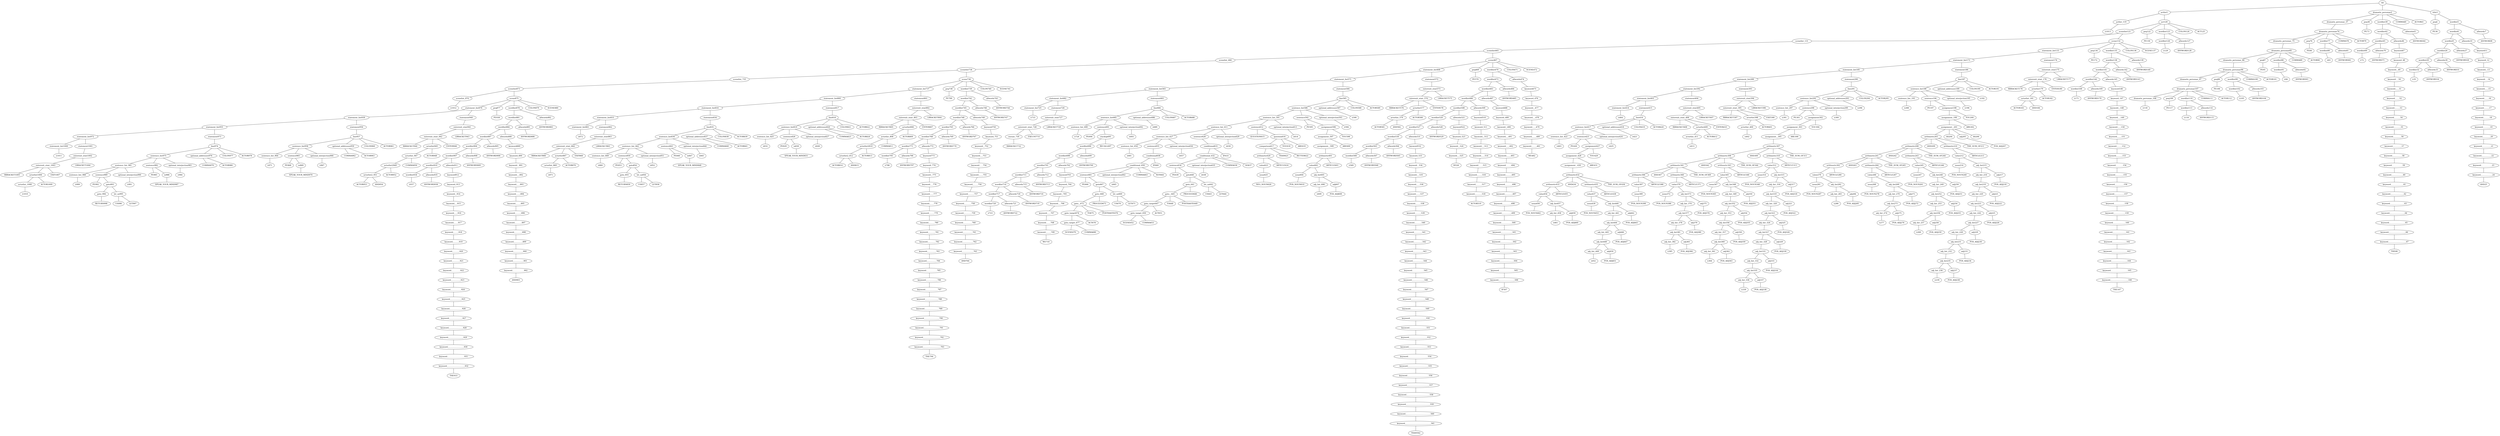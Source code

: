 strict graph {
	S0 -- actlist1
	S0 -- dramatis_personae2
	S0 -- title3

	title3 -- peq4
	title3 -- wordlist5

	wordlist5 -- wordlist6
	wordlist5 -- allwords7

	allwords7 -- ANYWORD8


	wordlist6 -- wordlist9
	wordlist6 -- allwords10

	allwords10 -- keyword11

	keyword11 -- keyword_12

	keyword_12 -- keyword__13

	keyword__13 -- keyword___14

	keyword___14 -- keyword____15

	keyword____15 -- keyword_____16

	keyword_____16 -- keyword______17

	keyword______17 -- keyword_______18

	keyword_______18 -- keyword________19

	keyword________19 -- keyword_________20

	keyword_________20 -- keyword__________21

	keyword__________21 -- keyword___________22

	keyword___________22 -- keyword____________23

	keyword____________23 -- keyword_____________24

	keyword_____________24 -- AND25


	wordlist9 -- wordlist26
	wordlist9 -- allwords27

	allwords27 -- ANYWORD28


	wordlist26 -- wordlist29
	wordlist26 -- allwords30

	allwords30 -- ANYWORD31


	wordlist29 -- wordlist32
	wordlist29 -- allwords33

	allwords33 -- ANYWORD34


	wordlist32 -- λ35

	peq4 -- PE36


	dramatis_personae2 -- dramatis_personae_37
	dramatis_personae2 -- peq38
	dramatis_personae2 -- wordlist39
	dramatis_personae2 -- COMMA40
	dramatis_personae2 -- ACTOR41



	wordlist39 -- wordlist42
	wordlist39 -- allwords43

	allwords43 -- ANYWORD44


	wordlist42 -- wordlist45
	wordlist42 -- allwords46

	allwords46 -- keyword47

	keyword47 -- keyword_48

	keyword_48 -- keyword__49

	keyword__49 -- keyword___50

	keyword___50 -- keyword____51

	keyword____51 -- keyword_____52

	keyword_____52 -- keyword______53

	keyword______53 -- keyword_______54

	keyword_______54 -- keyword________55

	keyword________55 -- keyword_________56

	keyword_________56 -- keyword__________57

	keyword__________57 -- keyword___________58

	keyword___________58 -- keyword____________59

	keyword____________59 -- keyword_____________60

	keyword_____________60 -- keyword______________61

	keyword______________61 -- keyword_______________62

	keyword_______________62 -- keyword________________63

	keyword________________63 -- keyword_________________64

	keyword_________________64 -- keyword__________________65

	keyword__________________65 -- keyword___________________66

	keyword___________________66 -- keyword____________________67

	keyword____________________67 -- THE68


	wordlist45 -- wordlist69
	wordlist45 -- allwords70

	allwords70 -- ANYWORD71


	wordlist69 -- λ72

	peq38 -- PE73


	dramatis_personae_37 -- dramatis_personae74

	dramatis_personae74 -- dramatis_personae_75
	dramatis_personae74 -- peq76
	dramatis_personae74 -- wordlist77
	dramatis_personae74 -- COMMA78
	dramatis_personae74 -- ACTOR79



	wordlist77 -- wordlist80
	wordlist77 -- allwords81

	allwords81 -- ANYWORD82


	wordlist80 -- λ83

	peq76 -- PE84


	dramatis_personae_75 -- dramatis_personae85

	dramatis_personae85 -- dramatis_personae_86
	dramatis_personae85 -- peq87
	dramatis_personae85 -- wordlist88
	dramatis_personae85 -- COMMA89
	dramatis_personae85 -- ACTOR90



	wordlist88 -- wordlist91
	wordlist88 -- allwords92

	allwords92 -- ANYWORD93


	wordlist91 -- λ94

	peq87 -- PE95


	dramatis_personae_86 -- dramatis_personae96

	dramatis_personae96 -- dramatis_personae_97
	dramatis_personae96 -- peq98
	dramatis_personae96 -- wordlist99
	dramatis_personae96 -- COMMA100
	dramatis_personae96 -- ACTOR101



	wordlist99 -- wordlist102
	wordlist99 -- allwords103

	allwords103 -- ANYWORD104


	wordlist102 -- λ105

	peq98 -- PE106


	dramatis_personae_97 -- dramatis_personae107

	dramatis_personae107 -- dramatis_personae_108
	dramatis_personae107 -- peq109
	dramatis_personae107 -- wordlist110
	dramatis_personae107 -- COMMA111
	dramatis_personae107 -- ACTOR112



	wordlist110 -- wordlist113
	wordlist110 -- allwords114

	allwords114 -- ANYWORD115


	wordlist113 -- λ116

	peq109 -- PE117


	dramatis_personae_108 -- λ118

	actlist1 -- actlist_119
	actlist1 -- act120

	act120 -- scenelist121
	act120 -- peq122
	act120 -- wordlist123
	act120 -- COLON124
	act120 -- ACT125



	wordlist123 -- wordlist126
	wordlist123 -- allwords127

	allwords127 -- ANYWORD128


	wordlist126 -- λ129

	peq122 -- PE130


	scenelist121 -- scenelist_131
	scenelist121 -- scene132

	scene132 -- statement_list133
	scene132 -- peq134
	scene132 -- wordlist135
	scene132 -- COLON136
	scene132 -- SCENE137



	wordlist135 -- wordlist138
	wordlist135 -- allwords139

	allwords139 -- ANYWORD140


	wordlist138 -- wordlist141
	wordlist138 -- allwords142

	allwords142 -- ANYWORD143


	wordlist141 -- wordlist144
	wordlist141 -- allwords145

	allwords145 -- keyword146

	keyword146 -- keyword_147

	keyword_147 -- keyword__148

	keyword__148 -- keyword___149

	keyword___149 -- keyword____150

	keyword____150 -- keyword_____151

	keyword_____151 -- keyword______152

	keyword______152 -- keyword_______153

	keyword_______153 -- keyword________154

	keyword________154 -- keyword_________155

	keyword_________155 -- keyword__________156

	keyword__________156 -- keyword___________157

	keyword___________157 -- keyword____________158

	keyword____________158 -- keyword_____________159

	keyword_____________159 -- keyword______________160

	keyword______________160 -- keyword_______________161

	keyword_______________161 -- keyword________________162

	keyword________________162 -- keyword_________________163

	keyword_________________163 -- keyword__________________164

	keyword__________________164 -- keyword___________________165

	keyword___________________165 -- keyword____________________166

	keyword____________________166 -- THE167


	wordlist144 -- wordlist168
	wordlist144 -- allwords169

	allwords169 -- ANYWORD170


	wordlist168 -- λ171

	peq134 -- PE172


	statement_list133 -- statement_list173
	statement_list133 -- statement174

	statement174 -- enterexit_stmt175

	enterexit_stmt175 -- enterexit_stmt_176
	enterexit_stmt175 -- LBRACKET177


	enterexit_stmt_176 -- RBRACKET178
	enterexit_stmt_176 -- actorlist179
	enterexit_stmt_176 -- ENTER180


	actorlist179 -- actorlist_181
	actorlist179 -- ACTOR182


	actorlist_181 -- ACTOR183
	actorlist_181 -- AND184




	statement_list173 -- statement_list185
	statement_list173 -- statement186

	statement186 -- line187

	line187 -- sentence_list188
	line187 -- optional_addressee189
	line187 -- COLON190
	line187 -- ACTOR191



	optional_addressee189 -- λ192

	sentence_list188 -- sentence_list_193
	sentence_list188 -- sentence194
	sentence_list188 -- optional_interjection195

	optional_interjection195 -- λ196

	sentence194 -- PE197
	sentence194 -- assignment198

	assignment198 -- assignment_199
	assignment198 -- YOU200


	assignment_199 -- assignment__201
	assignment_199 -- ARE202


	assignment__201 -- arithmetic203
	assignment__201 -- AS204
	assignment__201 -- adj205
	assignment__201 -- AS206


	adj205 -- POS_ADJ207



	arithmetic203 -- arithmetic208
	arithmetic203 -- AND209
	arithmetic203 -- arithmetic210
	arithmetic203 -- THE_SUM_OF211


	arithmetic210 -- value212
	arithmetic210 -- ARTICLE213


	value212 -- noun214
	value212 -- adj_list215

	adj_list215 -- adj_list_216
	adj_list215 -- adj217

	adj217 -- POS_ADJ218


	adj_list_216 -- adj_list219

	adj_list219 -- adj_list_220
	adj_list219 -- adj221

	adj221 -- POS_ADJ222


	adj_list_220 -- adj_list223

	adj_list223 -- adj_list_224
	adj_list223 -- adj225

	adj225 -- POS_ADJ226


	adj_list_224 -- adj_list227

	adj_list227 -- adj_list_228
	adj_list227 -- adj229

	adj229 -- POS_ADJ230


	adj_list_228 -- adj_list231

	adj_list231 -- adj_list_232
	adj_list231 -- adj233

	adj233 -- POS_ADJ234


	adj_list_232 -- adj_list235

	adj_list235 -- adj_list_236
	adj_list235 -- adj237

	adj237 -- POS_ADJ238


	adj_list_236 -- λ239

	noun214 -- POS_NOUN240



	arithmetic208 -- arithmetic241
	arithmetic208 -- AND242
	arithmetic208 -- arithmetic243
	arithmetic208 -- THE_SUM_OF244


	arithmetic243 -- value245
	arithmetic243 -- ARTICLE246


	value245 -- noun247
	value245 -- adj_list248

	adj_list248 -- adj_list_249
	adj_list248 -- adj250

	adj250 -- POS_ADJ251


	adj_list_249 -- adj_list252

	adj_list252 -- adj_list_253
	adj_list252 -- adj254

	adj254 -- POS_ADJ255


	adj_list_253 -- adj_list256

	adj_list256 -- adj_list_257
	adj_list256 -- adj258

	adj258 -- POS_ADJ259


	adj_list_257 -- λ260

	noun247 -- POS_NOUN261



	arithmetic241 -- arithmetic262
	arithmetic241 -- AND263
	arithmetic241 -- arithmetic264
	arithmetic241 -- THE_SUM_OF265


	arithmetic264 -- value266
	arithmetic264 -- ARTICLE267


	value266 -- noun268
	value266 -- adj_list269

	adj_list269 -- adj_list_270
	adj_list269 -- adj271

	adj271 -- POS_ADJ272


	adj_list_270 -- adj_list273

	adj_list273 -- adj_list_274
	adj_list273 -- adj275

	adj275 -- POS_ADJ276


	adj_list_274 -- λ277

	noun268 -- POS_NOUN278



	arithmetic262 -- value279
	arithmetic262 -- ARTICLE280


	value279 -- noun281
	value279 -- adj_list282

	adj_list282 -- adj_list_283
	adj_list282 -- adj284

	adj284 -- POS_ADJ285


	adj_list_283 -- λ286

	noun281 -- POS_NOUN287



	sentence_list_193 -- λ288

	statement_list185 -- statement_list289
	statement_list185 -- statement290

	statement290 -- line291

	line291 -- sentence_list292
	line291 -- optional_addressee293
	line291 -- COLON294
	line291 -- ACTOR295



	optional_addressee293 -- λ296

	sentence_list292 -- sentence_list_297
	sentence_list292 -- sentence298
	sentence_list292 -- optional_interjection299

	optional_interjection299 -- λ300

	sentence298 -- PE301
	sentence298 -- assignment302

	assignment302 -- assignment_303
	assignment302 -- YOU304


	assignment_303 -- assignment__305
	assignment_303 -- ARE306


	assignment__305 -- arithmetic307

	arithmetic307 -- arithmetic308
	arithmetic307 -- AND309
	arithmetic307 -- arithmetic310
	arithmetic307 -- THE_SUM_OF311


	arithmetic310 -- value312
	arithmetic310 -- ARTICLE313


	value312 -- noun314
	value312 -- adj_list315

	adj_list315 -- adj_list_316
	adj_list315 -- adj317

	adj317 -- POS_ADJ318


	adj_list_316 -- adj_list319

	adj_list319 -- adj_list_320
	adj_list319 -- adj321

	adj321 -- POS_ADJ322


	adj_list_320 -- adj_list323

	adj_list323 -- adj_list_324
	adj_list323 -- adj325

	adj325 -- POS_ADJ326


	adj_list_324 -- adj_list327

	adj_list327 -- adj_list_328
	adj_list327 -- adj329

	adj329 -- POS_ADJ330


	adj_list_328 -- adj_list331

	adj_list331 -- adj_list_332
	adj_list331 -- adj333

	adj333 -- POS_ADJ334


	adj_list_332 -- adj_list335

	adj_list335 -- adj_list_336
	adj_list335 -- adj337

	adj337 -- POS_ADJ338


	adj_list_336 -- λ339

	noun314 -- POS_NOUN340



	arithmetic308 -- arithmetic341
	arithmetic308 -- AND342
	arithmetic308 -- arithmetic343
	arithmetic308 -- THE_SUM_OF344


	arithmetic343 -- value345
	arithmetic343 -- ARTICLE346


	value345 -- noun347
	value345 -- adj_list348

	adj_list348 -- adj_list_349
	adj_list348 -- adj350

	adj350 -- POS_ADJ351


	adj_list_349 -- adj_list352

	adj_list352 -- adj_list_353
	adj_list352 -- adj354

	adj354 -- POS_ADJ355


	adj_list_353 -- adj_list356

	adj_list356 -- adj_list_357
	adj_list356 -- adj358

	adj358 -- POS_ADJ359


	adj_list_357 -- adj_list360

	adj_list360 -- adj_list_361
	adj_list360 -- adj362

	adj362 -- POS_ADJ363


	adj_list_361 -- λ364

	noun347 -- POS_NOUN365



	arithmetic341 -- arithmetic366
	arithmetic341 -- AND367
	arithmetic341 -- arithmetic368
	arithmetic341 -- THE_SUM_OF369


	arithmetic368 -- value370
	arithmetic368 -- ARTICLE371


	value370 -- noun372
	value370 -- adj_list373

	adj_list373 -- adj_list_374
	adj_list373 -- adj375

	adj375 -- POS_ADJ376


	adj_list_374 -- adj_list377

	adj_list377 -- adj_list_378
	adj_list377 -- adj379

	adj379 -- POS_ADJ380


	adj_list_378 -- adj_list381

	adj_list381 -- adj_list_382
	adj_list381 -- adj383

	adj383 -- POS_ADJ384


	adj_list_382 -- λ385

	noun372 -- POS_NOUN386



	arithmetic366 -- value387
	arithmetic366 -- ARTICLE388


	value387 -- noun389

	noun389 -- POS_NOUN390



	sentence_list_297 -- λ391

	statement_list289 -- statement_list392
	statement_list289 -- statement393

	statement393 -- enterexit_stmt394

	enterexit_stmt394 -- enterexit_stmt_395
	enterexit_stmt394 -- LBRACKET396


	enterexit_stmt_395 -- RBRACKET397
	enterexit_stmt_395 -- actorlist398
	enterexit_stmt_395 -- EXIT399


	actorlist398 -- actorlist_400
	actorlist398 -- ACTOR401


	actorlist_400 -- λ402


	statement_list392 -- statement_list403
	statement_list392 -- statement404

	statement404 -- enterexit_stmt405

	enterexit_stmt405 -- enterexit_stmt_406
	enterexit_stmt405 -- LBRACKET407


	enterexit_stmt_406 -- RBRACKET408
	enterexit_stmt_406 -- actorlist409
	enterexit_stmt_406 -- ENTER410


	actorlist409 -- actorlist_411
	actorlist409 -- ACTOR412


	actorlist_411 -- λ413


	statement_list403 -- statement_list414
	statement_list403 -- statement415

	statement415 -- line416

	line416 -- sentence_list417
	line416 -- optional_addressee418
	line416 -- COLON419
	line416 -- ACTOR420



	optional_addressee418 -- λ421

	sentence_list417 -- sentence_list_422
	sentence_list417 -- sentence423
	sentence_list417 -- optional_interjection424

	optional_interjection424 -- λ425

	sentence423 -- PE426
	sentence423 -- assignment427

	assignment427 -- assignment_428
	assignment427 -- YOU429


	assignment_428 -- assignment__430
	assignment_428 -- ARE431


	assignment__430 -- arithmetic432

	arithmetic432 -- arithmetic433
	arithmetic432 -- AND434
	arithmetic432 -- arithmetic435
	arithmetic432 -- THE_SUM_OF436


	arithmetic435 -- value437
	arithmetic435 -- ARTICLE438


	value437 -- noun439
	value437 -- adj_list440

	adj_list440 -- adj_list_441
	adj_list440 -- adj442

	adj442 -- POS_ADJ443


	adj_list_441 -- adj_list444

	adj_list444 -- adj_list_445
	adj_list444 -- adj446

	adj446 -- POS_ADJ447


	adj_list_445 -- adj_list448

	adj_list448 -- adj_list_449
	adj_list448 -- adj450

	adj450 -- POS_ADJ451


	adj_list_449 -- λ452

	noun439 -- POS_NOUN453



	arithmetic433 -- value454
	arithmetic433 -- ARTICLE455


	value454 -- noun456
	value454 -- adj_list457

	adj_list457 -- adj_list_458
	adj_list457 -- adj459

	adj459 -- POS_ADJ460


	adj_list_458 -- λ461

	noun456 -- POS_NOUN462



	sentence_list_422 -- λ463

	statement_list414 -- λ464

	scenelist_131 -- scenelist465

	scenelist465 -- scenelist_466
	scenelist465 -- scene467

	scene467 -- statement_list468
	scene467 -- peq469
	scene467 -- wordlist470
	scene467 -- COLON471
	scene467 -- SCENE472



	wordlist470 -- wordlist473
	wordlist470 -- allwords474

	allwords474 -- keyword475

	keyword475 -- keyword_476

	keyword_476 -- keyword__477

	keyword__477 -- keyword___478

	keyword___478 -- keyword____479

	keyword____479 -- keyword_____480

	keyword_____480 -- keyword______481

	keyword______481 -- WE482


	wordlist473 -- wordlist483
	wordlist473 -- allwords484

	allwords484 -- ANYWORD485


	wordlist483 -- wordlist486
	wordlist483 -- allwords487

	allwords487 -- keyword488

	keyword488 -- keyword_489

	keyword_489 -- keyword__490

	keyword__490 -- keyword___491

	keyword___491 -- keyword____492

	keyword____492 -- keyword_____493

	keyword_____493 -- keyword______494

	keyword______494 -- keyword_______495

	keyword_______495 -- keyword________496

	keyword________496 -- keyword_________497

	keyword_________497 -- keyword__________498

	keyword__________498 -- keyword___________499

	keyword___________499 -- keyword____________500

	keyword____________500 -- keyword_____________501

	keyword_____________501 -- keyword______________502

	keyword______________502 -- keyword_______________503

	keyword_______________503 -- keyword________________504

	keyword________________504 -- keyword_________________505

	keyword_________________505 -- keyword__________________506

	keyword__________________506 -- IF507


	wordlist486 -- wordlist508
	wordlist486 -- allwords509

	allwords509 -- keyword510

	keyword510 -- keyword_511

	keyword_511 -- keyword__512

	keyword__512 -- keyword___513

	keyword___513 -- keyword____514

	keyword____514 -- keyword_____515

	keyword_____515 -- keyword______516

	keyword______516 -- keyword_______517

	keyword_______517 -- keyword________518

	keyword________518 -- ACTOR519


	wordlist508 -- wordlist520
	wordlist508 -- allwords521

	allwords521 -- keyword522

	keyword522 -- keyword_523

	keyword_523 -- keyword__524

	keyword__524 -- keyword___525

	keyword___525 -- IS526


	wordlist520 -- wordlist527
	wordlist520 -- allwords528

	allwords528 -- ANYWORD529


	wordlist527 -- wordlist530
	wordlist527 -- allwords531

	allwords531 -- keyword532

	keyword532 -- keyword_533

	keyword_533 -- keyword__534

	keyword__534 -- keyword___535

	keyword___535 -- keyword____536

	keyword____536 -- keyword_____537

	keyword_____537 -- keyword______538

	keyword______538 -- keyword_______539

	keyword_______539 -- keyword________540

	keyword________540 -- keyword_________541

	keyword_________541 -- keyword__________542

	keyword__________542 -- keyword___________543

	keyword___________543 -- keyword____________544

	keyword____________544 -- keyword_____________545

	keyword_____________545 -- keyword______________546

	keyword______________546 -- keyword_______________547

	keyword_______________547 -- keyword________________548

	keyword________________548 -- keyword_________________549

	keyword_________________549 -- keyword__________________550

	keyword__________________550 -- keyword___________________551

	keyword___________________551 -- keyword____________________552

	keyword____________________552 -- keyword_____________________553

	keyword_____________________553 -- keyword______________________554

	keyword______________________554 -- keyword_______________________555

	keyword_______________________555 -- keyword________________________556

	keyword________________________556 -- keyword_________________________557

	keyword_________________________557 -- keyword__________________________558

	keyword__________________________558 -- keyword___________________________559

	keyword___________________________559 -- keyword____________________________560

	keyword____________________________560 -- keyword_____________________________561

	keyword_____________________________561 -- THAN562


	wordlist530 -- wordlist563
	wordlist530 -- allwords564

	allwords564 -- ANYWORD565


	wordlist563 -- wordlist566
	wordlist563 -- allwords567

	allwords567 -- ANYWORD568


	wordlist566 -- λ569

	peq469 -- PE570


	statement_list468 -- statement_list571
	statement_list468 -- statement572

	statement572 -- enterexit_stmt573

	enterexit_stmt573 -- enterexit_stmt_574
	enterexit_stmt573 -- LBRACKET575


	enterexit_stmt_574 -- RBRACKET576
	enterexit_stmt_574 -- actorlist577
	enterexit_stmt_574 -- ENTER578


	actorlist577 -- actorlist_579
	actorlist577 -- ACTOR580


	actorlist_579 -- ACTOR581
	actorlist_579 -- AND582




	statement_list571 -- statement_list583
	statement_list571 -- statement584

	statement584 -- line585

	line585 -- sentence_list586
	line585 -- optional_addressee587
	line585 -- COLON588
	line585 -- ACTOR589



	optional_addressee587 -- λ590

	sentence_list586 -- sentence_list_591
	sentence_list586 -- sentence592
	sentence_list586 -- optional_interjection593

	optional_interjection593 -- λ594

	sentence592 -- PE595
	sentence592 -- assignment596

	assignment596 -- assignment_597
	assignment596 -- YOU598


	assignment_597 -- assignment__599
	assignment_597 -- ARE600


	assignment__599 -- arithmetic601

	arithmetic601 -- value602
	arithmetic601 -- ARTICLE603


	value602 -- noun604
	value602 -- adj_list605

	adj_list605 -- adj_list_606
	adj_list605 -- adj607

	adj607 -- POS_ADJ608


	adj_list_606 -- λ609

	noun604 -- POS_NOUN610



	sentence_list_591 -- sentence_list_611
	sentence_list_591 -- sentence612
	sentence_list_591 -- optional_interjection613

	optional_interjection613 -- λ614

	sentence612 -- QUESTION615
	sentence612 -- question616

	question616 -- comparison617
	question616 -- YOU618
	question616 -- ARE619



	comparison617 -- arithmetic620
	comparison617 -- THAN621
	comparison617 -- BETTER622



	arithmetic620 -- value623
	arithmetic620 -- ARTICLE624


	value623 -- noun625

	noun625 -- NEG_NOUN626



	sentence_list_611 -- sentence_list_627
	sentence_list_611 -- sentence628
	sentence_list_611 -- optional_interjection629

	optional_interjection629 -- λ630

	sentence628 -- conditional631

	conditional631 -- conditional_632
	conditional631 -- IF633


	conditional_632 -- sentence634
	conditional_632 -- optional_interjection635
	conditional_632 -- COMMA636
	conditional_632 -- SO637



	optional_interjection635 -- λ638

	sentence634 -- PE639
	sentence634 -- goto640

	goto640 -- goto_641
	goto640 -- let_us642

	let_us642 -- US643
	let_us642 -- LET644



	goto_641 -- goto__645
	goto_641 -- PROCEED646


	goto__645 -- goto_target647
	goto__645 -- TO648
	goto__645 -- POSTHASTE649



	goto_target647 -- goto_target_650
	goto_target647 -- ACT651


	goto_target_650 -- SCENE652
	goto_target_650 -- COMMA653




	sentence_list_627 -- sentence_list_654
	sentence_list_627 -- sentence655
	sentence_list_627 -- optional_interjection656

	optional_interjection656 -- λ657

	sentence655 -- conditional658

	conditional658 -- conditional_659
	conditional658 -- IF660


	conditional_659 -- sentence661
	conditional_659 -- optional_interjection662
	conditional_659 -- COMMA663
	conditional_659 -- NOT664



	optional_interjection662 -- λ665

	sentence661 -- PE666
	sentence661 -- goto667

	goto667 -- goto_668
	goto667 -- let_us669

	let_us669 -- US670
	let_us669 -- LET671



	goto_668 -- goto__672
	goto_668 -- PROCEED673


	goto__672 -- goto_target674
	goto__672 -- TO675
	goto__672 -- POSTHASTE676



	goto_target674 -- goto_target_677
	goto_target674 -- ACT678


	goto_target_677 -- SCENE679
	goto_target_677 -- COMMA680




	sentence_list_654 -- λ681

	statement_list583 -- statement_list682
	statement_list583 -- statement683

	statement683 -- line684

	line684 -- sentence_list685
	line684 -- optional_addressee686
	line684 -- COLON687
	line684 -- ACTOR688



	optional_addressee686 -- λ689

	sentence_list685 -- sentence_list_690
	sentence_list685 -- sentence691
	sentence_list685 -- optional_interjection692

	optional_interjection692 -- λ693

	sentence691 -- PE694
	sentence691 -- stackop695

	stackop695 -- wordlist696
	stackop695 -- RECALL697


	wordlist696 -- wordlist698
	wordlist696 -- allwords699

	allwords699 -- ANYWORD700


	wordlist698 -- wordlist701
	wordlist698 -- allwords702

	allwords702 -- keyword703

	keyword703 -- keyword_704

	keyword_704 -- keyword__705

	keyword__705 -- keyword___706

	keyword___706 -- keyword____707

	keyword____707 -- keyword_____708

	keyword_____708 -- keyword______709

	keyword______709 -- WE710


	wordlist701 -- wordlist711
	wordlist701 -- allwords712

	allwords712 -- ANYWORD713


	wordlist711 -- wordlist714
	wordlist711 -- allwords715

	allwords715 -- ANYWORD716


	wordlist714 -- wordlist717
	wordlist714 -- allwords718

	allwords718 -- ANYWORD719


	wordlist717 -- wordlist720
	wordlist717 -- allwords721

	allwords721 -- ANYWORD722


	wordlist720 -- λ723


	sentence_list_690 -- λ724

	statement_list682 -- statement_list725
	statement_list682 -- statement726

	statement726 -- enterexit_stmt727

	enterexit_stmt727 -- enterexit_stmt_728
	enterexit_stmt727 -- LBRACKET729


	enterexit_stmt_728 -- exeunt_730
	enterexit_stmt_728 -- EXEUNT731


	exeunt_730 -- RBRACKET732


	statement_list725 -- λ733

	scenelist_466 -- scenelist734

	scenelist734 -- scenelist_735
	scenelist734 -- scene736

	scene736 -- statement_list737
	scene736 -- peq738
	scene736 -- wordlist739
	scene736 -- COLON740
	scene736 -- SCENE741



	wordlist739 -- wordlist742
	wordlist739 -- allwords743

	allwords743 -- ANYWORD744


	wordlist742 -- wordlist745
	wordlist742 -- allwords746

	allwords746 -- ANYWORD747


	wordlist745 -- wordlist748
	wordlist745 -- allwords749

	allwords749 -- keyword750

	keyword750 -- keyword_751

	keyword_751 -- keyword__752

	keyword__752 -- keyword___753

	keyword___753 -- keyword____754

	keyword____754 -- keyword_____755

	keyword_____755 -- keyword______756

	keyword______756 -- keyword_______757

	keyword_______757 -- keyword________758

	keyword________758 -- keyword_________759

	keyword_________759 -- keyword__________760

	keyword__________760 -- keyword___________761

	keyword___________761 -- keyword____________762

	keyword____________762 -- keyword_____________763

	keyword_____________763 -- AND764


	wordlist748 -- wordlist765
	wordlist748 -- allwords766

	allwords766 -- ANYWORD767


	wordlist765 -- wordlist768
	wordlist765 -- allwords769

	allwords769 -- ANYWORD770


	wordlist768 -- wordlist771
	wordlist768 -- allwords772

	allwords772 -- keyword773

	keyword773 -- keyword_774

	keyword_774 -- keyword__775

	keyword__775 -- keyword___776

	keyword___776 -- keyword____777

	keyword____777 -- keyword_____778

	keyword_____778 -- keyword______779

	keyword______779 -- keyword_______780

	keyword_______780 -- keyword________781

	keyword________781 -- keyword_________782

	keyword_________782 -- keyword__________783

	keyword__________783 -- keyword___________784

	keyword___________784 -- keyword____________785

	keyword____________785 -- keyword_____________786

	keyword_____________786 -- keyword______________787

	keyword______________787 -- keyword_______________788

	keyword_______________788 -- keyword________________789

	keyword________________789 -- keyword_________________790

	keyword_________________790 -- keyword__________________791

	keyword__________________791 -- keyword___________________792

	keyword___________________792 -- keyword____________________793

	keyword____________________793 -- THE794


	wordlist771 -- wordlist795
	wordlist771 -- allwords796

	allwords796 -- ANYWORD797


	wordlist795 -- λ798

	peq738 -- PE799


	statement_list737 -- statement_list800
	statement_list737 -- statement801

	statement801 -- enterexit_stmt802

	enterexit_stmt802 -- enterexit_stmt_803
	enterexit_stmt802 -- LBRACKET804


	enterexit_stmt_803 -- RBRACKET805
	enterexit_stmt_803 -- actorlist806
	enterexit_stmt_803 -- ENTER807


	actorlist806 -- actorlist_808
	actorlist806 -- ACTOR809


	actorlist_808 -- actorlist2810
	actorlist_808 -- COMMA811


	actorlist2810 -- actorlist2_812
	actorlist2810 -- ACTOR813


	actorlist2_812 -- ACTOR814
	actorlist2_812 -- AND815




	statement_list800 -- statement_list816
	statement_list800 -- statement817

	statement817 -- line818

	line818 -- sentence_list819
	line818 -- optional_addressee820
	line818 -- COLON821
	line818 -- ACTOR822



	optional_addressee820 -- COMMA823
	optional_addressee820 -- ACTOR824



	sentence_list819 -- sentence_list_825
	sentence_list819 -- sentence826
	sentence_list819 -- optional_interjection827

	optional_interjection827 -- λ828

	sentence826 -- PE829
	sentence826 -- io830

	io830 -- SPEAK_YOUR_MIND831



	sentence_list_825 -- λ832

	statement_list816 -- statement_list833
	statement_list816 -- statement834

	statement834 -- line835

	line835 -- sentence_list836
	line835 -- optional_addressee837
	line835 -- COLON838
	line835 -- ACTOR839



	optional_addressee837 -- COMMA840
	optional_addressee837 -- ACTOR841



	sentence_list836 -- sentence_list_842
	sentence_list836 -- sentence843
	sentence_list836 -- optional_interjection844

	optional_interjection844 -- λ845

	sentence843 -- PE846
	sentence843 -- io847

	io847 -- SPEAK_YOUR_MIND848



	sentence_list_842 -- sentence_list_849
	sentence_list_842 -- sentence850
	sentence_list_842 -- optional_interjection851

	optional_interjection851 -- λ852

	sentence850 -- PE853
	sentence850 -- goto854

	goto854 -- goto_855
	goto854 -- let_us856

	let_us856 -- US857
	let_us856 -- LET858



	goto_855 -- RETURN859



	sentence_list_849 -- λ860

	statement_list833 -- statement_list861
	statement_list833 -- statement862

	statement862 -- enterexit_stmt863

	enterexit_stmt863 -- enterexit_stmt_864
	enterexit_stmt863 -- LBRACKET865


	enterexit_stmt_864 -- RBRACKET866
	enterexit_stmt_864 -- actorlist867
	enterexit_stmt_864 -- EXIT868


	actorlist867 -- actorlist_869
	actorlist867 -- ACTOR870


	actorlist_869 -- λ871


	statement_list861 -- λ872

	scenelist_735 -- scenelist873

	scenelist873 -- scenelist_874
	scenelist873 -- scene875

	scene875 -- statement_list876
	scene875 -- peq877
	scene875 -- wordlist878
	scene875 -- COLON879
	scene875 -- SCENE880



	wordlist878 -- wordlist881
	wordlist878 -- allwords882

	allwords882 -- ANYWORD883


	wordlist881 -- wordlist884
	wordlist881 -- allwords885

	allwords885 -- ANYWORD886


	wordlist884 -- wordlist887
	wordlist884 -- allwords888

	allwords888 -- keyword889

	keyword889 -- keyword_890

	keyword_890 -- keyword__891

	keyword__891 -- keyword___892

	keyword___892 -- keyword____893

	keyword____893 -- keyword_____894

	keyword_____894 -- keyword______895

	keyword______895 -- keyword_______896

	keyword_______896 -- keyword________897

	keyword________897 -- keyword_________898

	keyword_________898 -- keyword__________899

	keyword__________899 -- keyword___________900

	keyword___________900 -- keyword____________901

	keyword____________901 -- keyword_____________902

	keyword_____________902 -- AND903


	wordlist887 -- wordlist904
	wordlist887 -- allwords905

	allwords905 -- ANYWORD906


	wordlist904 -- wordlist907
	wordlist904 -- allwords908

	allwords908 -- ANYWORD909


	wordlist907 -- wordlist910
	wordlist907 -- allwords911

	allwords911 -- keyword912

	keyword912 -- keyword_913

	keyword_913 -- keyword__914

	keyword__914 -- keyword___915

	keyword___915 -- keyword____916

	keyword____916 -- keyword_____917

	keyword_____917 -- keyword______918

	keyword______918 -- keyword_______919

	keyword_______919 -- keyword________920

	keyword________920 -- keyword_________921

	keyword_________921 -- keyword__________922

	keyword__________922 -- keyword___________923

	keyword___________923 -- keyword____________924

	keyword____________924 -- keyword_____________925

	keyword_____________925 -- keyword______________926

	keyword______________926 -- keyword_______________927

	keyword_______________927 -- keyword________________928

	keyword________________928 -- keyword_________________929

	keyword_________________929 -- keyword__________________930

	keyword__________________930 -- keyword___________________931

	keyword___________________931 -- keyword____________________932

	keyword____________________932 -- THE933


	wordlist910 -- wordlist934
	wordlist910 -- allwords935

	allwords935 -- ANYWORD936


	wordlist934 -- λ937

	peq877 -- PE938


	statement_list876 -- statement_list939
	statement_list876 -- statement940

	statement940 -- enterexit_stmt941

	enterexit_stmt941 -- enterexit_stmt_942
	enterexit_stmt941 -- LBRACKET943


	enterexit_stmt_942 -- RBRACKET944
	enterexit_stmt_942 -- actorlist945
	enterexit_stmt_942 -- ENTER946


	actorlist945 -- actorlist_947
	actorlist945 -- ACTOR948


	actorlist_947 -- actorlist2949
	actorlist_947 -- COMMA950


	actorlist2949 -- actorlist2_951
	actorlist2949 -- ACTOR952


	actorlist2_951 -- ACTOR953
	actorlist2_951 -- AND954




	statement_list939 -- statement_list955
	statement_list939 -- statement956

	statement956 -- line957

	line957 -- sentence_list958
	line957 -- optional_addressee959
	line957 -- COLON960
	line957 -- ACTOR961



	optional_addressee959 -- COMMA962
	optional_addressee959 -- ACTOR963



	sentence_list958 -- sentence_list_964
	sentence_list958 -- sentence965
	sentence_list958 -- optional_interjection966

	optional_interjection966 -- λ967

	sentence965 -- PE968
	sentence965 -- io969

	io969 -- SPEAK_YOUR_MIND970



	sentence_list_964 -- λ971

	statement_list955 -- statement_list972
	statement_list955 -- statement973

	statement973 -- line974

	line974 -- sentence_list975
	line974 -- optional_addressee976
	line974 -- COLON977
	line974 -- ACTOR978



	optional_addressee976 -- COMMA979
	optional_addressee976 -- ACTOR980



	sentence_list975 -- sentence_list_981
	sentence_list975 -- sentence982
	sentence_list975 -- optional_interjection983

	optional_interjection983 -- λ984

	sentence982 -- PE985
	sentence982 -- io986

	io986 -- SPEAK_YOUR_MIND987



	sentence_list_981 -- sentence_list_988
	sentence_list_981 -- sentence989
	sentence_list_981 -- optional_interjection990

	optional_interjection990 -- λ991

	sentence989 -- PE992
	sentence989 -- goto993

	goto993 -- goto_994
	goto993 -- let_us995

	let_us995 -- US996
	let_us995 -- LET997



	goto_994 -- RETURN998



	sentence_list_988 -- λ999

	statement_list972 -- statement_list1000
	statement_list972 -- statement1001

	statement1001 -- enterexit_stmt1002

	enterexit_stmt1002 -- enterexit_stmt_1003
	enterexit_stmt1002 -- LBRACKET1004


	enterexit_stmt_1003 -- RBRACKET1005
	enterexit_stmt_1003 -- actorlist1006
	enterexit_stmt_1003 -- EXIT1007


	actorlist1006 -- actorlist_1008
	actorlist1006 -- ACTOR1009


	actorlist_1008 -- λ1010


	statement_list1000 -- λ1011

	scenelist_874 -- λ1012

	actlist_119 -- λ1013


}